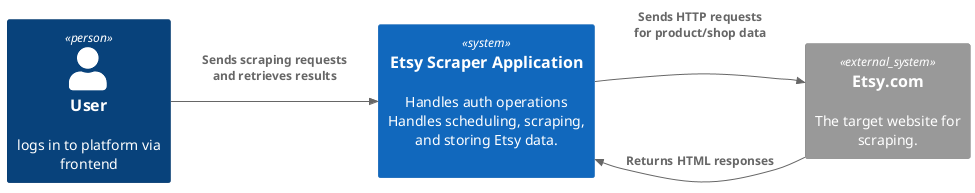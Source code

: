 @startuml Context Diagram
!include <C4/C4_Container>

Person(user, "User", "logs in to platform via frontend")
System(etsyScraperApp, "Etsy Scraper Application", "Handles auth operations \nHandles scheduling, scraping, and storing Etsy data.\n")
System_Ext(etsy, "Etsy.com", "The target website for scraping.")

left to right direction

Rel(user, etsyScraperApp, "Sends scraping requests\nand retrieves results\n")
Rel(etsyScraperApp, etsy, "Sends HTTP requests\nfor product/shop data\n\n")
Rel(etsy, etsyScraperApp, "\n\n\n\nReturns HTML responses")
@enduml
